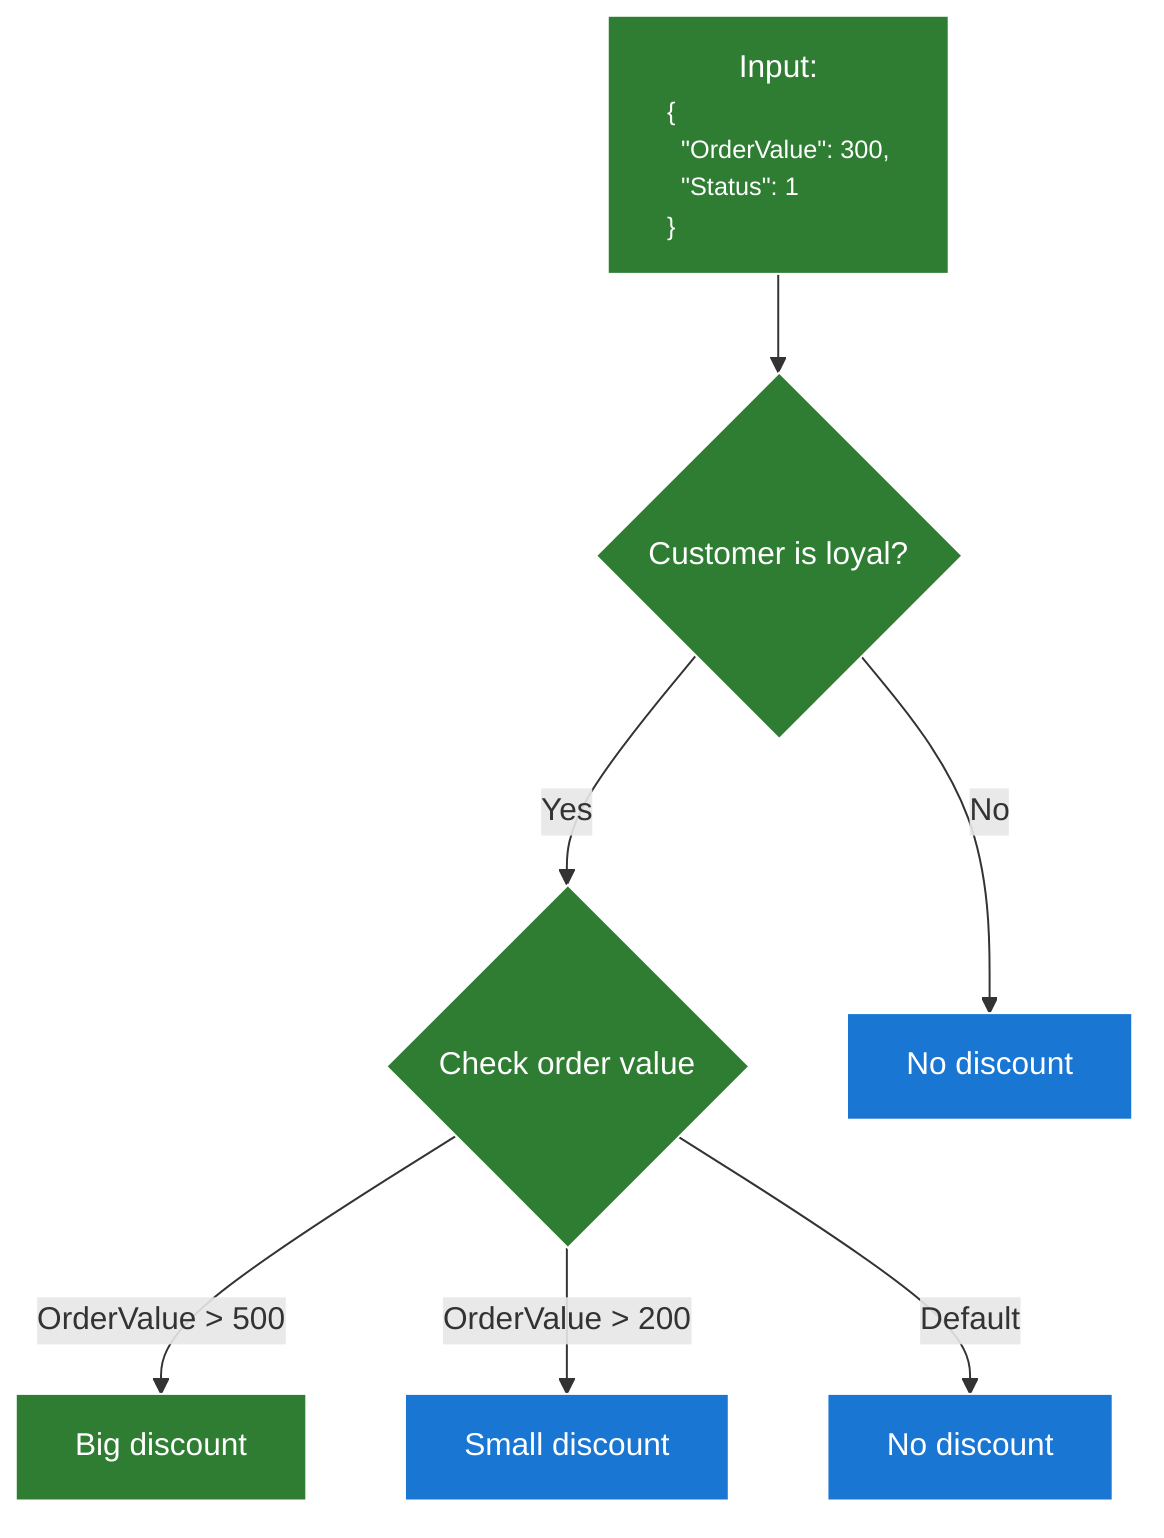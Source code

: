 graph TD
N1{"Customer is loyal?"}
N1 -->|Yes| N11
N11{"Check order value"}
N11 -->|OrderValue > 500| N111
N111["Big discount"]
N11 -->|OrderValue > 200| N112
N112["Small discount"]
N11 -->|Default| N110
N110["No discount"]
N1 -->|No| N10
N10["No discount"]

classDef default fill:#1976d2,stroke:#ffffff,color:#ffffff;

classDef highlight fill:#2e7d32,stroke:#ffffff,color:#ffffff;
NInput["Input:<br><div style='text-align:left; font-size:0.8em; white-space:pre-wrap;'>{<br>  &quot;OrderValue&quot;: 300,<br>  &quot;Status&quot;: 1<br>}</div>"]
NInput --> N1
style NInput fill:#2e7d32,stroke:#ffffff,color:#ffffff;
class N1,N11,N111 highlight;